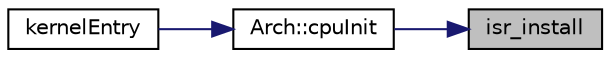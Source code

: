 digraph "isr_install"
{
 // LATEX_PDF_SIZE
  edge [fontname="Helvetica",fontsize="10",labelfontname="Helvetica",labelfontsize="10"];
  node [fontname="Helvetica",fontsize="10",shape=record];
  rankdir="RL";
  Node1 [label="isr_install",height=0.2,width=0.4,color="black", fillcolor="grey75", style="filled", fontcolor="black",tooltip=" "];
  Node1 -> Node2 [dir="back",color="midnightblue",fontsize="10",style="solid",fontname="Helvetica"];
  Node2 [label="Arch::cpuInit",height=0.2,width=0.4,color="black", fillcolor="white", style="filled",URL="$d9/dc3/namespace_arch.html#ae2cfdc55544d6519edd56c09cb7873c4",tooltip=" "];
  Node2 -> Node3 [dir="back",color="midnightblue",fontsize="10",style="solid",fontname="Helvetica"];
  Node3 [label="kernelEntry",height=0.2,width=0.4,color="black", fillcolor="white", style="filled",URL="$d2/dd2/entry_8cpp.html#aafd1870c38d36a8eddccb5457857533e",tooltip="This is the Xyris kernel entry point. This function is called directly from the assembly written in b..."];
}
